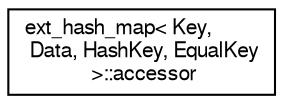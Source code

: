 digraph "Graphical Class Hierarchy"
{
  edge [fontname="FreeSans",fontsize="10",labelfontname="FreeSans",labelfontsize="10"];
  node [fontname="FreeSans",fontsize="10",shape=record];
  rankdir="LR";
  Node1 [label="ext_hash_map\< Key,\l Data, HashKey, EqualKey\l \>::accessor",height=0.2,width=0.4,color="black", fillcolor="white", style="filled",URL="$classext__hash__map_1_1accessor.html"];
}
